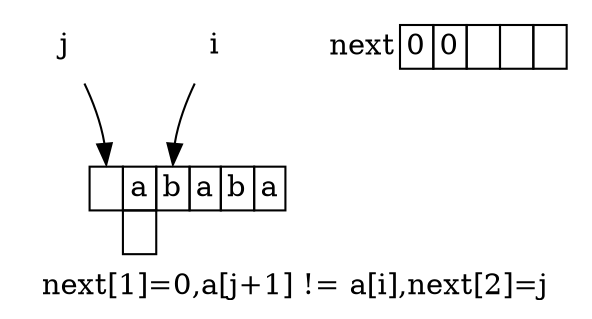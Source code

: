 digraph g {
    label="next[1]=0,a[j+1] != a[i],next[2]=j"
    node[shape=plaintext fillcolor=white colorscheme=accent8 ];
    //ranksep=0.3
    arrow[shape=plaintext weight=0 label="i"];
    next[
        label=< <TABLE CELLBORDER="1" BORDER="0" CELLSPACING="0" CELLPADDING="2">
            <tr>
                <td PORT="0" border="0">next</td>
                <td PORT="1">0</td>
                <td PORT="2">0</td>
                <td PORT="3">  </td>
                <td PORT="4">  </td>
                <td PORT="5">  </td>
            </tr>
        </TABLE> >
    ];
    a[
        label=< <TABLE CELLBORDER="1" BORDER="0" CELLSPACING="0" CELLPADDING="2">
            <tr>
                <td PORT="0">  </td>
                <td PORT="1">a</td>
                <td PORT="2">b</td>
                <td PORT="3">a</td>
                <td PORT="4">b</td>
                <td PORT="5">a</td>
            </tr>
            <tr>
                <td PORT="0" border="0">  </td>
                <td PORT="1">  </td>
            </tr>
        </TABLE> >
    ]
    //next:1->a:1[style=invis];
    arrow->a:2;
    j->a:0;
}
